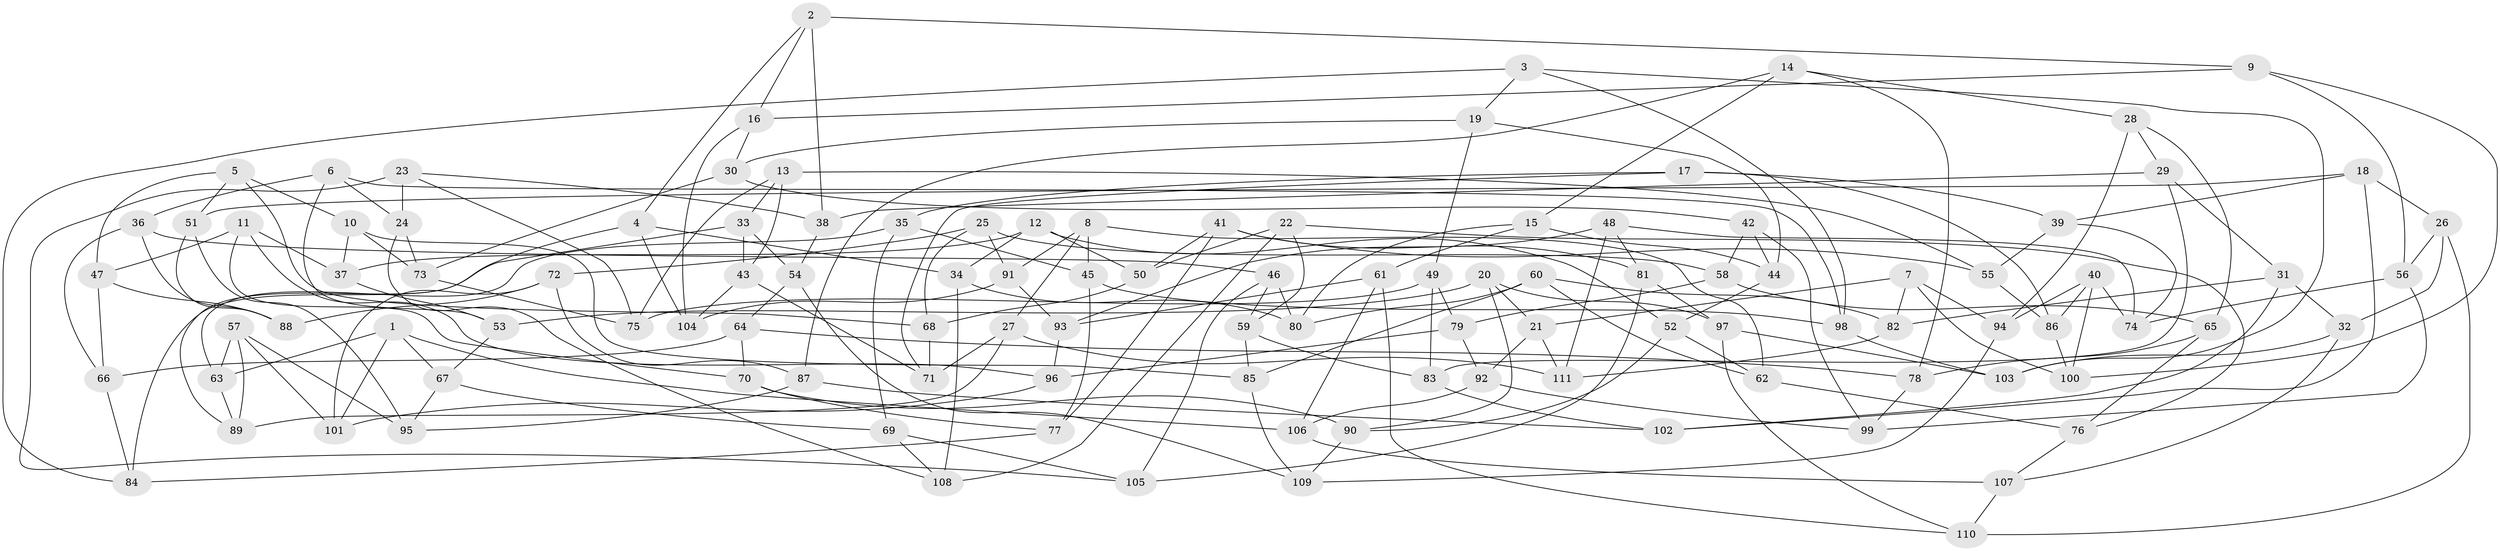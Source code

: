 // coarse degree distribution, {5: 0.11940298507462686, 6: 0.5223880597014925, 4: 0.3582089552238806}
// Generated by graph-tools (version 1.1) at 2025/52/02/27/25 19:52:29]
// undirected, 111 vertices, 222 edges
graph export_dot {
graph [start="1"]
  node [color=gray90,style=filled];
  1;
  2;
  3;
  4;
  5;
  6;
  7;
  8;
  9;
  10;
  11;
  12;
  13;
  14;
  15;
  16;
  17;
  18;
  19;
  20;
  21;
  22;
  23;
  24;
  25;
  26;
  27;
  28;
  29;
  30;
  31;
  32;
  33;
  34;
  35;
  36;
  37;
  38;
  39;
  40;
  41;
  42;
  43;
  44;
  45;
  46;
  47;
  48;
  49;
  50;
  51;
  52;
  53;
  54;
  55;
  56;
  57;
  58;
  59;
  60;
  61;
  62;
  63;
  64;
  65;
  66;
  67;
  68;
  69;
  70;
  71;
  72;
  73;
  74;
  75;
  76;
  77;
  78;
  79;
  80;
  81;
  82;
  83;
  84;
  85;
  86;
  87;
  88;
  89;
  90;
  91;
  92;
  93;
  94;
  95;
  96;
  97;
  98;
  99;
  100;
  101;
  102;
  103;
  104;
  105;
  106;
  107;
  108;
  109;
  110;
  111;
  1 -- 67;
  1 -- 101;
  1 -- 106;
  1 -- 63;
  2 -- 38;
  2 -- 16;
  2 -- 4;
  2 -- 9;
  3 -- 19;
  3 -- 103;
  3 -- 84;
  3 -- 98;
  4 -- 89;
  4 -- 34;
  4 -- 104;
  5 -- 51;
  5 -- 47;
  5 -- 68;
  5 -- 10;
  6 -- 36;
  6 -- 98;
  6 -- 53;
  6 -- 24;
  7 -- 94;
  7 -- 82;
  7 -- 21;
  7 -- 100;
  8 -- 91;
  8 -- 27;
  8 -- 45;
  8 -- 62;
  9 -- 16;
  9 -- 56;
  9 -- 100;
  10 -- 85;
  10 -- 37;
  10 -- 73;
  11 -- 96;
  11 -- 47;
  11 -- 70;
  11 -- 37;
  12 -- 50;
  12 -- 34;
  12 -- 52;
  12 -- 37;
  13 -- 75;
  13 -- 43;
  13 -- 55;
  13 -- 33;
  14 -- 28;
  14 -- 87;
  14 -- 15;
  14 -- 78;
  15 -- 44;
  15 -- 61;
  15 -- 80;
  16 -- 30;
  16 -- 104;
  17 -- 39;
  17 -- 86;
  17 -- 35;
  17 -- 71;
  18 -- 26;
  18 -- 51;
  18 -- 102;
  18 -- 39;
  19 -- 49;
  19 -- 44;
  19 -- 30;
  20 -- 21;
  20 -- 90;
  20 -- 97;
  20 -- 53;
  21 -- 92;
  21 -- 111;
  22 -- 76;
  22 -- 50;
  22 -- 108;
  22 -- 59;
  23 -- 105;
  23 -- 24;
  23 -- 75;
  23 -- 38;
  24 -- 108;
  24 -- 73;
  25 -- 91;
  25 -- 72;
  25 -- 58;
  25 -- 68;
  26 -- 110;
  26 -- 56;
  26 -- 32;
  27 -- 89;
  27 -- 111;
  27 -- 71;
  28 -- 94;
  28 -- 65;
  28 -- 29;
  29 -- 38;
  29 -- 83;
  29 -- 31;
  30 -- 73;
  30 -- 42;
  31 -- 102;
  31 -- 82;
  31 -- 32;
  32 -- 107;
  32 -- 103;
  33 -- 54;
  33 -- 84;
  33 -- 43;
  34 -- 108;
  34 -- 80;
  35 -- 45;
  35 -- 69;
  35 -- 63;
  36 -- 88;
  36 -- 46;
  36 -- 66;
  37 -- 53;
  38 -- 54;
  39 -- 74;
  39 -- 55;
  40 -- 94;
  40 -- 86;
  40 -- 100;
  40 -- 74;
  41 -- 77;
  41 -- 81;
  41 -- 50;
  41 -- 55;
  42 -- 99;
  42 -- 58;
  42 -- 44;
  43 -- 71;
  43 -- 104;
  44 -- 52;
  45 -- 77;
  45 -- 98;
  46 -- 105;
  46 -- 59;
  46 -- 80;
  47 -- 88;
  47 -- 66;
  48 -- 74;
  48 -- 111;
  48 -- 93;
  48 -- 81;
  49 -- 75;
  49 -- 83;
  49 -- 79;
  50 -- 68;
  51 -- 88;
  51 -- 95;
  52 -- 90;
  52 -- 62;
  53 -- 67;
  54 -- 109;
  54 -- 64;
  55 -- 86;
  56 -- 74;
  56 -- 99;
  57 -- 101;
  57 -- 89;
  57 -- 95;
  57 -- 63;
  58 -- 65;
  58 -- 79;
  59 -- 83;
  59 -- 85;
  60 -- 80;
  60 -- 85;
  60 -- 82;
  60 -- 62;
  61 -- 93;
  61 -- 110;
  61 -- 106;
  62 -- 76;
  63 -- 89;
  64 -- 66;
  64 -- 70;
  64 -- 78;
  65 -- 78;
  65 -- 76;
  66 -- 84;
  67 -- 95;
  67 -- 69;
  68 -- 71;
  69 -- 108;
  69 -- 105;
  70 -- 90;
  70 -- 77;
  72 -- 87;
  72 -- 101;
  72 -- 88;
  73 -- 75;
  76 -- 107;
  77 -- 84;
  78 -- 99;
  79 -- 92;
  79 -- 96;
  81 -- 97;
  81 -- 105;
  82 -- 111;
  83 -- 102;
  85 -- 109;
  86 -- 100;
  87 -- 95;
  87 -- 102;
  90 -- 109;
  91 -- 104;
  91 -- 93;
  92 -- 99;
  92 -- 106;
  93 -- 96;
  94 -- 109;
  96 -- 101;
  97 -- 110;
  97 -- 103;
  98 -- 103;
  106 -- 107;
  107 -- 110;
}
